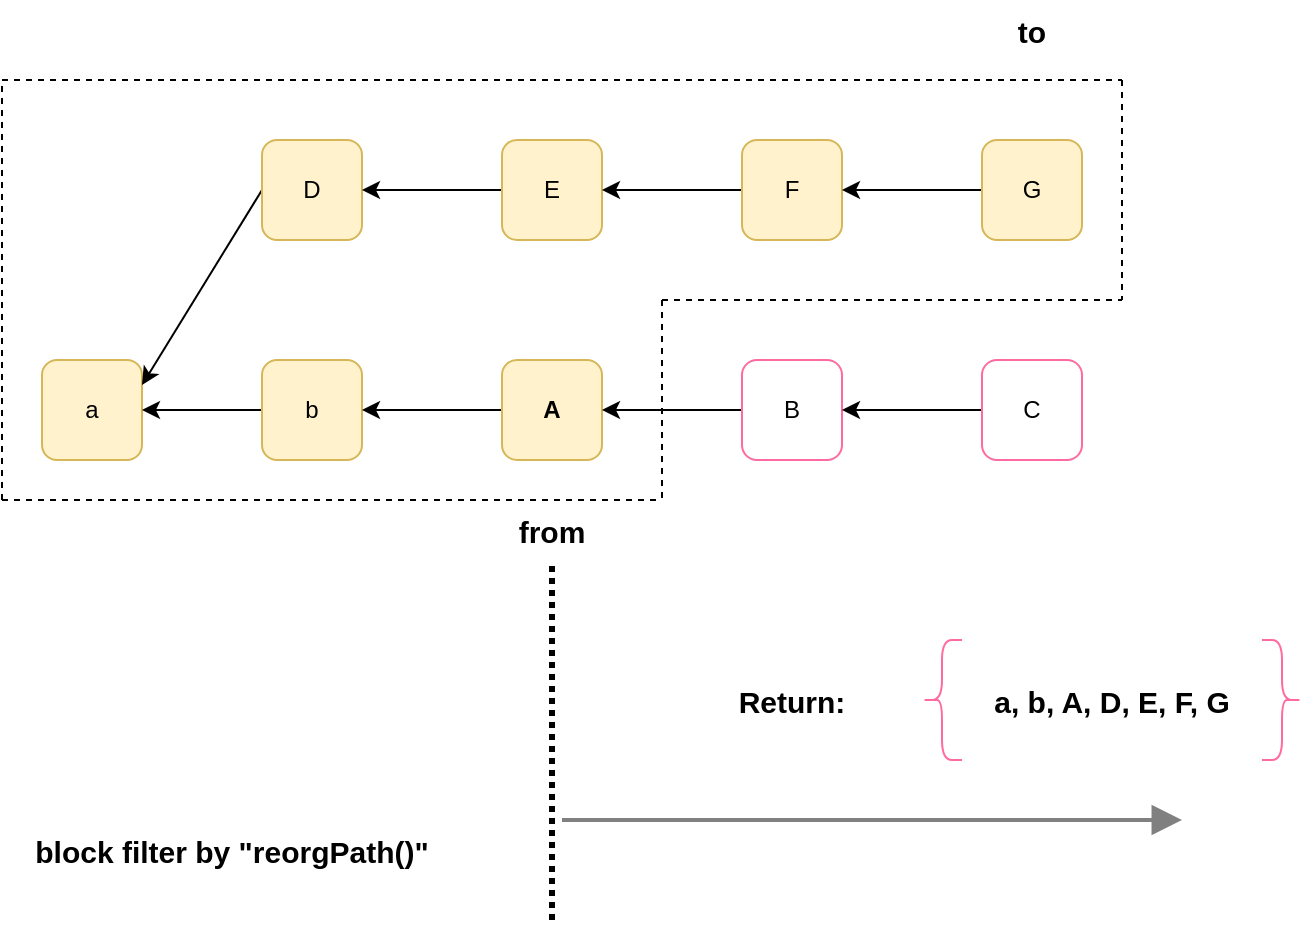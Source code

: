 <mxfile version="20.2.7" type="github">
  <diagram id="FNAb4ETHkIl-EfEuZrZ9" name="第 1 页">
    <mxGraphModel dx="1018" dy="633" grid="1" gridSize="10" guides="1" tooltips="1" connect="1" arrows="1" fold="1" page="1" pageScale="1" pageWidth="827" pageHeight="1169" math="0" shadow="0">
      <root>
        <mxCell id="0" />
        <mxCell id="1" parent="0" />
        <mxCell id="2Dl-801yYW-nUZBLow6B-1" value="a" style="rounded=1;whiteSpace=wrap;html=1;strokeColor=#d6b656;fillColor=#fff2cc;" vertex="1" parent="1">
          <mxGeometry x="100" y="280" width="50" height="50" as="geometry" />
        </mxCell>
        <mxCell id="2Dl-801yYW-nUZBLow6B-2" value="" style="edgeStyle=none;rounded=0;orthogonalLoop=1;jettySize=auto;html=1;fontSize=15;strokeWidth=1;" edge="1" parent="1" source="2Dl-801yYW-nUZBLow6B-3" target="2Dl-801yYW-nUZBLow6B-1">
          <mxGeometry relative="1" as="geometry" />
        </mxCell>
        <mxCell id="2Dl-801yYW-nUZBLow6B-3" value="b" style="rounded=1;whiteSpace=wrap;html=1;strokeColor=#d6b656;fillColor=#fff2cc;" vertex="1" parent="1">
          <mxGeometry x="210" y="280" width="50" height="50" as="geometry" />
        </mxCell>
        <mxCell id="2Dl-801yYW-nUZBLow6B-4" value="" style="edgeStyle=none;rounded=0;orthogonalLoop=1;jettySize=auto;html=1;fontSize=15;strokeWidth=1;" edge="1" parent="1" source="2Dl-801yYW-nUZBLow6B-5" target="2Dl-801yYW-nUZBLow6B-3">
          <mxGeometry relative="1" as="geometry" />
        </mxCell>
        <mxCell id="2Dl-801yYW-nUZBLow6B-5" value="&lt;b&gt;A&lt;/b&gt;" style="rounded=1;whiteSpace=wrap;html=1;strokeColor=#d6b656;fillColor=#fff2cc;" vertex="1" parent="1">
          <mxGeometry x="330" y="280" width="50" height="50" as="geometry" />
        </mxCell>
        <mxCell id="2Dl-801yYW-nUZBLow6B-6" value="" style="edgeStyle=none;rounded=0;orthogonalLoop=1;jettySize=auto;html=1;fontSize=15;strokeWidth=1;entryX=1;entryY=0.5;entryDx=0;entryDy=0;" edge="1" parent="1" source="2Dl-801yYW-nUZBLow6B-7" target="2Dl-801yYW-nUZBLow6B-5">
          <mxGeometry relative="1" as="geometry" />
        </mxCell>
        <mxCell id="2Dl-801yYW-nUZBLow6B-7" value="B" style="rounded=1;whiteSpace=wrap;html=1;strokeColor=#FF6BA1;" vertex="1" parent="1">
          <mxGeometry x="450" y="280" width="50" height="50" as="geometry" />
        </mxCell>
        <mxCell id="2Dl-801yYW-nUZBLow6B-8" value="" style="edgeStyle=none;rounded=0;orthogonalLoop=1;jettySize=auto;html=1;fontSize=15;strokeWidth=1;" edge="1" parent="1" source="2Dl-801yYW-nUZBLow6B-9" target="2Dl-801yYW-nUZBLow6B-7">
          <mxGeometry relative="1" as="geometry" />
        </mxCell>
        <mxCell id="2Dl-801yYW-nUZBLow6B-9" value="C" style="rounded=1;whiteSpace=wrap;html=1;strokeColor=#FF6BA1;" vertex="1" parent="1">
          <mxGeometry x="570" y="280" width="50" height="50" as="geometry" />
        </mxCell>
        <mxCell id="2Dl-801yYW-nUZBLow6B-10" style="edgeStyle=none;rounded=0;orthogonalLoop=1;jettySize=auto;html=1;exitX=0;exitY=0.5;exitDx=0;exitDy=0;fontSize=15;strokeWidth=1;entryX=1;entryY=0.25;entryDx=0;entryDy=0;" edge="1" parent="1" source="2Dl-801yYW-nUZBLow6B-11" target="2Dl-801yYW-nUZBLow6B-1">
          <mxGeometry relative="1" as="geometry">
            <mxPoint x="150" y="310" as="targetPoint" />
          </mxGeometry>
        </mxCell>
        <mxCell id="2Dl-801yYW-nUZBLow6B-11" value="D" style="rounded=1;whiteSpace=wrap;html=1;strokeColor=#d6b656;fillColor=#fff2cc;" vertex="1" parent="1">
          <mxGeometry x="210" y="170" width="50" height="50" as="geometry" />
        </mxCell>
        <mxCell id="2Dl-801yYW-nUZBLow6B-12" value="" style="edgeStyle=none;rounded=0;orthogonalLoop=1;jettySize=auto;html=1;fontSize=15;strokeWidth=1;" edge="1" parent="1" source="2Dl-801yYW-nUZBLow6B-13" target="2Dl-801yYW-nUZBLow6B-11">
          <mxGeometry relative="1" as="geometry" />
        </mxCell>
        <mxCell id="2Dl-801yYW-nUZBLow6B-13" value="E" style="rounded=1;whiteSpace=wrap;html=1;strokeColor=#d6b656;fillColor=#fff2cc;" vertex="1" parent="1">
          <mxGeometry x="330" y="170" width="50" height="50" as="geometry" />
        </mxCell>
        <mxCell id="2Dl-801yYW-nUZBLow6B-14" value="" style="edgeStyle=none;rounded=0;orthogonalLoop=1;jettySize=auto;html=1;fontSize=15;strokeWidth=1;" edge="1" parent="1" source="2Dl-801yYW-nUZBLow6B-15" target="2Dl-801yYW-nUZBLow6B-13">
          <mxGeometry relative="1" as="geometry" />
        </mxCell>
        <mxCell id="2Dl-801yYW-nUZBLow6B-15" value="F" style="rounded=1;whiteSpace=wrap;html=1;strokeColor=#d6b656;fillColor=#fff2cc;" vertex="1" parent="1">
          <mxGeometry x="450" y="170" width="50" height="50" as="geometry" />
        </mxCell>
        <mxCell id="2Dl-801yYW-nUZBLow6B-16" value="" style="edgeStyle=none;rounded=0;orthogonalLoop=1;jettySize=auto;html=1;fontSize=15;strokeWidth=1;" edge="1" parent="1" source="2Dl-801yYW-nUZBLow6B-17" target="2Dl-801yYW-nUZBLow6B-15">
          <mxGeometry relative="1" as="geometry" />
        </mxCell>
        <mxCell id="2Dl-801yYW-nUZBLow6B-17" value="G" style="rounded=1;whiteSpace=wrap;html=1;strokeColor=#d6b656;fillColor=#fff2cc;" vertex="1" parent="1">
          <mxGeometry x="570" y="170" width="50" height="50" as="geometry" />
        </mxCell>
        <mxCell id="2Dl-801yYW-nUZBLow6B-18" value="from" style="text;strokeColor=none;fillColor=none;align=center;verticalAlign=middle;spacingLeft=4;spacingRight=4;overflow=hidden;points=[[0,0.5],[1,0.5]];portConstraint=eastwest;rotatable=0;fontStyle=1;fontSize=15;" vertex="1" parent="1">
          <mxGeometry x="315" y="350" width="80" height="30" as="geometry" />
        </mxCell>
        <mxCell id="2Dl-801yYW-nUZBLow6B-19" value="" style="endArrow=none;dashed=1;html=1;rounded=0;fontSize=15;entryX=0.5;entryY=1.1;entryDx=0;entryDy=0;entryPerimeter=0;strokeWidth=3;dashPattern=1 1;" edge="1" parent="1" target="2Dl-801yYW-nUZBLow6B-18">
          <mxGeometry width="50" height="50" relative="1" as="geometry">
            <mxPoint x="355" y="560" as="sourcePoint" />
            <mxPoint x="420" y="410" as="targetPoint" />
          </mxGeometry>
        </mxCell>
        <mxCell id="2Dl-801yYW-nUZBLow6B-20" value="a, b, A, D, E, F, G" style="text;strokeColor=none;fillColor=none;align=center;verticalAlign=middle;spacingLeft=4;spacingRight=4;overflow=hidden;points=[[0,0.5],[1,0.5]];portConstraint=eastwest;rotatable=0;fontSize=15;fontStyle=1" vertex="1" parent="1">
          <mxGeometry x="560" y="425" width="150" height="50" as="geometry" />
        </mxCell>
        <mxCell id="2Dl-801yYW-nUZBLow6B-21" value="" style="shape=curlyBracket;whiteSpace=wrap;html=1;rounded=1;fontSize=15;strokeColor=#FF6BA1;" vertex="1" parent="1">
          <mxGeometry x="540" y="420" width="20" height="60" as="geometry" />
        </mxCell>
        <mxCell id="2Dl-801yYW-nUZBLow6B-22" value="" style="shape=curlyBracket;whiteSpace=wrap;html=1;rounded=1;flipH=1;fontSize=15;strokeColor=#FF6BA1;" vertex="1" parent="1">
          <mxGeometry x="710" y="420" width="20" height="60" as="geometry" />
        </mxCell>
        <mxCell id="2Dl-801yYW-nUZBLow6B-23" value="" style="edgeStyle=none;html=1;strokeColor=#808080;endArrow=block;endSize=10;dashed=0;verticalAlign=bottom;strokeWidth=2;rounded=0;dashPattern=1 1;fontSize=15;" edge="1" parent="1">
          <mxGeometry width="160" relative="1" as="geometry">
            <mxPoint x="360" y="510" as="sourcePoint" />
            <mxPoint x="670" y="510" as="targetPoint" />
          </mxGeometry>
        </mxCell>
        <mxCell id="2Dl-801yYW-nUZBLow6B-24" value="" style="endArrow=none;dashed=1;html=1;rounded=0;fontSize=15;strokeWidth=1;" edge="1" parent="1">
          <mxGeometry width="50" height="50" relative="1" as="geometry">
            <mxPoint x="80" y="350" as="sourcePoint" />
            <mxPoint x="80" y="140" as="targetPoint" />
          </mxGeometry>
        </mxCell>
        <mxCell id="2Dl-801yYW-nUZBLow6B-25" value="" style="endArrow=none;dashed=1;html=1;rounded=0;fontSize=15;strokeWidth=1;" edge="1" parent="1">
          <mxGeometry width="50" height="50" relative="1" as="geometry">
            <mxPoint x="80" y="350" as="sourcePoint" />
            <mxPoint x="410" y="350" as="targetPoint" />
          </mxGeometry>
        </mxCell>
        <mxCell id="2Dl-801yYW-nUZBLow6B-26" value="" style="endArrow=none;dashed=1;html=1;rounded=0;fontSize=15;strokeWidth=1;" edge="1" parent="1">
          <mxGeometry width="50" height="50" relative="1" as="geometry">
            <mxPoint x="410" y="250" as="sourcePoint" />
            <mxPoint x="410" y="350" as="targetPoint" />
          </mxGeometry>
        </mxCell>
        <mxCell id="2Dl-801yYW-nUZBLow6B-27" value="" style="endArrow=none;dashed=1;html=1;rounded=0;fontSize=15;strokeWidth=1;" edge="1" parent="1">
          <mxGeometry width="50" height="50" relative="1" as="geometry">
            <mxPoint x="410" y="250" as="sourcePoint" />
            <mxPoint x="640" y="250" as="targetPoint" />
          </mxGeometry>
        </mxCell>
        <mxCell id="2Dl-801yYW-nUZBLow6B-28" value="" style="endArrow=none;dashed=1;html=1;rounded=0;fontSize=15;strokeWidth=1;" edge="1" parent="1">
          <mxGeometry width="50" height="50" relative="1" as="geometry">
            <mxPoint x="640" y="140" as="sourcePoint" />
            <mxPoint x="640" y="250" as="targetPoint" />
          </mxGeometry>
        </mxCell>
        <mxCell id="2Dl-801yYW-nUZBLow6B-29" value="" style="endArrow=none;dashed=1;html=1;rounded=0;fontSize=15;strokeWidth=1;" edge="1" parent="1">
          <mxGeometry width="50" height="50" relative="1" as="geometry">
            <mxPoint x="80" y="140" as="sourcePoint" />
            <mxPoint x="640" y="140" as="targetPoint" />
          </mxGeometry>
        </mxCell>
        <mxCell id="2Dl-801yYW-nUZBLow6B-30" value="Return:" style="text;strokeColor=none;fillColor=none;align=center;verticalAlign=middle;spacingLeft=4;spacingRight=4;overflow=hidden;points=[[0,0.5],[1,0.5]];portConstraint=eastwest;rotatable=0;fontStyle=1;fontSize=15;" vertex="1" parent="1">
          <mxGeometry x="435" y="435" width="80" height="30" as="geometry" />
        </mxCell>
        <mxCell id="2Dl-801yYW-nUZBLow6B-31" value="block filter by &quot;reorgPath()&quot;" style="text;strokeColor=none;fillColor=none;align=center;verticalAlign=middle;spacingLeft=4;spacingRight=4;overflow=hidden;points=[[0,0.5],[1,0.5]];portConstraint=eastwest;rotatable=0;fontStyle=1;fontSize=15;" vertex="1" parent="1">
          <mxGeometry x="90" y="490" width="210" height="70" as="geometry" />
        </mxCell>
        <mxCell id="2Dl-801yYW-nUZBLow6B-32" value="to" style="text;strokeColor=none;fillColor=none;align=center;verticalAlign=middle;spacingLeft=4;spacingRight=4;overflow=hidden;points=[[0,0.5],[1,0.5]];portConstraint=eastwest;rotatable=0;fontStyle=1;fontSize=15;" vertex="1" parent="1">
          <mxGeometry x="555" y="100" width="80" height="30" as="geometry" />
        </mxCell>
      </root>
    </mxGraphModel>
  </diagram>
</mxfile>
